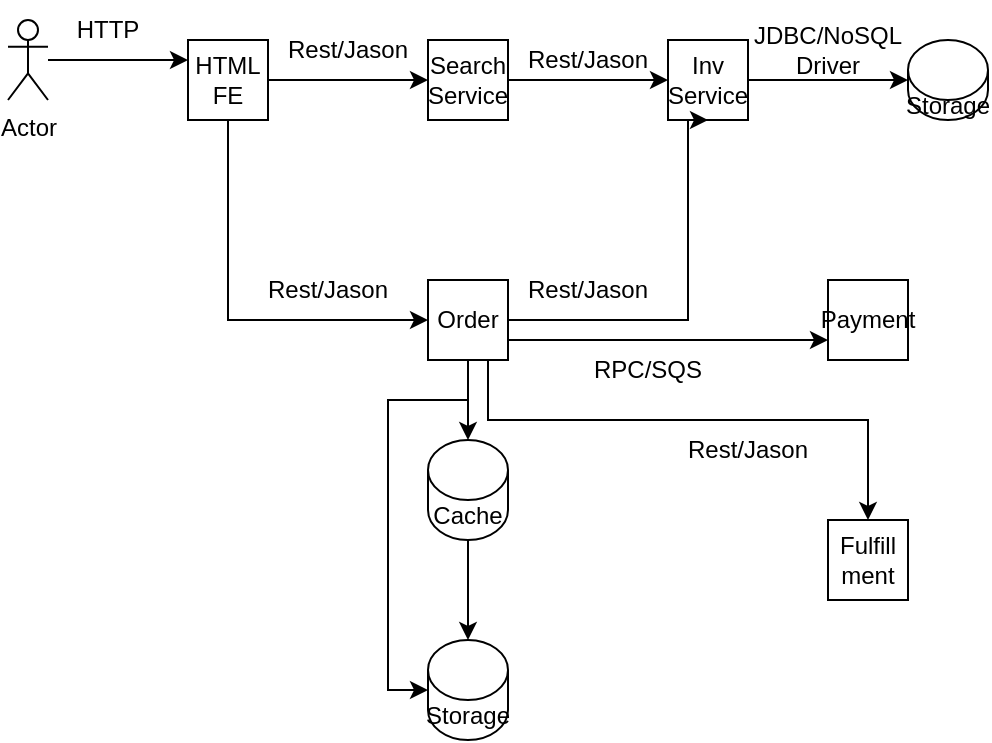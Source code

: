 <mxfile version="20.5.3" type="github">
  <diagram id="WQgHZ-P078XLw0wbIQNy" name="Page-1">
    <mxGraphModel dx="1426" dy="826" grid="1" gridSize="10" guides="1" tooltips="1" connect="1" arrows="1" fold="1" page="1" pageScale="1" pageWidth="850" pageHeight="1100" math="0" shadow="0">
      <root>
        <mxCell id="0" />
        <mxCell id="1" parent="0" />
        <mxCell id="3ldCETv7NT65RcnjsQJg-12" style="edgeStyle=orthogonalEdgeStyle;rounded=0;orthogonalLoop=1;jettySize=auto;html=1;entryX=0;entryY=0.25;entryDx=0;entryDy=0;" edge="1" parent="1" source="3ldCETv7NT65RcnjsQJg-1" target="3ldCETv7NT65RcnjsQJg-8">
          <mxGeometry relative="1" as="geometry" />
        </mxCell>
        <mxCell id="3ldCETv7NT65RcnjsQJg-1" value="Actor" style="shape=umlActor;verticalLabelPosition=bottom;verticalAlign=top;html=1;outlineConnect=0;" vertex="1" parent="1">
          <mxGeometry x="70" y="110" width="20" height="40" as="geometry" />
        </mxCell>
        <mxCell id="3ldCETv7NT65RcnjsQJg-10" style="edgeStyle=orthogonalEdgeStyle;rounded=0;orthogonalLoop=1;jettySize=auto;html=1;entryX=0;entryY=0.5;entryDx=0;entryDy=0;" edge="1" parent="1" source="3ldCETv7NT65RcnjsQJg-8" target="3ldCETv7NT65RcnjsQJg-9">
          <mxGeometry relative="1" as="geometry" />
        </mxCell>
        <mxCell id="3ldCETv7NT65RcnjsQJg-20" style="edgeStyle=orthogonalEdgeStyle;rounded=0;orthogonalLoop=1;jettySize=auto;html=1;entryX=0;entryY=0.5;entryDx=0;entryDy=0;exitX=0.5;exitY=1;exitDx=0;exitDy=0;" edge="1" parent="1" source="3ldCETv7NT65RcnjsQJg-8" target="3ldCETv7NT65RcnjsQJg-17">
          <mxGeometry relative="1" as="geometry" />
        </mxCell>
        <mxCell id="3ldCETv7NT65RcnjsQJg-8" value="HTML&lt;br&gt;FE" style="whiteSpace=wrap;html=1;aspect=fixed;" vertex="1" parent="1">
          <mxGeometry x="160" y="120" width="40" height="40" as="geometry" />
        </mxCell>
        <mxCell id="3ldCETv7NT65RcnjsQJg-15" style="edgeStyle=orthogonalEdgeStyle;rounded=0;orthogonalLoop=1;jettySize=auto;html=1;" edge="1" parent="1" source="3ldCETv7NT65RcnjsQJg-9" target="3ldCETv7NT65RcnjsQJg-14">
          <mxGeometry relative="1" as="geometry" />
        </mxCell>
        <mxCell id="3ldCETv7NT65RcnjsQJg-9" value="Search&lt;br&gt;Service" style="whiteSpace=wrap;html=1;aspect=fixed;" vertex="1" parent="1">
          <mxGeometry x="280" y="120" width="40" height="40" as="geometry" />
        </mxCell>
        <mxCell id="3ldCETv7NT65RcnjsQJg-11" value="Rest/Jason" style="text;html=1;strokeColor=none;fillColor=none;align=center;verticalAlign=middle;whiteSpace=wrap;rounded=0;" vertex="1" parent="1">
          <mxGeometry x="190" y="110" width="100" height="30" as="geometry" />
        </mxCell>
        <mxCell id="3ldCETv7NT65RcnjsQJg-13" value="HTTP" style="text;html=1;strokeColor=none;fillColor=none;align=center;verticalAlign=middle;whiteSpace=wrap;rounded=0;" vertex="1" parent="1">
          <mxGeometry x="90" y="100" width="60" height="30" as="geometry" />
        </mxCell>
        <mxCell id="3ldCETv7NT65RcnjsQJg-39" style="edgeStyle=orthogonalEdgeStyle;rounded=0;orthogonalLoop=1;jettySize=auto;html=1;entryX=0;entryY=0.5;entryDx=0;entryDy=0;entryPerimeter=0;" edge="1" parent="1" source="3ldCETv7NT65RcnjsQJg-14" target="3ldCETv7NT65RcnjsQJg-38">
          <mxGeometry relative="1" as="geometry" />
        </mxCell>
        <mxCell id="3ldCETv7NT65RcnjsQJg-14" value="Inv&lt;br&gt;Service" style="whiteSpace=wrap;html=1;aspect=fixed;" vertex="1" parent="1">
          <mxGeometry x="400" y="120" width="40" height="40" as="geometry" />
        </mxCell>
        <mxCell id="3ldCETv7NT65RcnjsQJg-16" value="Rest/Jason" style="text;html=1;strokeColor=none;fillColor=none;align=center;verticalAlign=middle;whiteSpace=wrap;rounded=0;" vertex="1" parent="1">
          <mxGeometry x="310" y="115" width="100" height="30" as="geometry" />
        </mxCell>
        <mxCell id="3ldCETv7NT65RcnjsQJg-25" style="edgeStyle=orthogonalEdgeStyle;rounded=0;orthogonalLoop=1;jettySize=auto;html=1;entryX=0.5;entryY=1;entryDx=0;entryDy=0;" edge="1" parent="1" source="3ldCETv7NT65RcnjsQJg-17" target="3ldCETv7NT65RcnjsQJg-14">
          <mxGeometry relative="1" as="geometry">
            <Array as="points">
              <mxPoint x="410" y="260" />
              <mxPoint x="410" y="160" />
            </Array>
          </mxGeometry>
        </mxCell>
        <mxCell id="3ldCETv7NT65RcnjsQJg-26" style="edgeStyle=orthogonalEdgeStyle;rounded=0;orthogonalLoop=1;jettySize=auto;html=1;entryX=0.5;entryY=0;entryDx=0;entryDy=0;entryPerimeter=0;" edge="1" parent="1" source="3ldCETv7NT65RcnjsQJg-17" target="3ldCETv7NT65RcnjsQJg-24">
          <mxGeometry relative="1" as="geometry" />
        </mxCell>
        <mxCell id="3ldCETv7NT65RcnjsQJg-29" style="edgeStyle=orthogonalEdgeStyle;rounded=0;orthogonalLoop=1;jettySize=auto;html=1;entryX=0;entryY=0.5;entryDx=0;entryDy=0;entryPerimeter=0;" edge="1" parent="1" source="3ldCETv7NT65RcnjsQJg-17" target="3ldCETv7NT65RcnjsQJg-27">
          <mxGeometry relative="1" as="geometry">
            <Array as="points">
              <mxPoint x="300" y="300" />
              <mxPoint x="260" y="300" />
              <mxPoint x="260" y="445" />
            </Array>
          </mxGeometry>
        </mxCell>
        <mxCell id="3ldCETv7NT65RcnjsQJg-33" value="" style="edgeStyle=orthogonalEdgeStyle;rounded=0;orthogonalLoop=1;jettySize=auto;html=1;" edge="1" parent="1" source="3ldCETv7NT65RcnjsQJg-17" target="3ldCETv7NT65RcnjsQJg-32">
          <mxGeometry relative="1" as="geometry">
            <Array as="points">
              <mxPoint x="440" y="270" />
              <mxPoint x="440" y="270" />
            </Array>
          </mxGeometry>
        </mxCell>
        <mxCell id="3ldCETv7NT65RcnjsQJg-37" value="" style="edgeStyle=orthogonalEdgeStyle;rounded=0;orthogonalLoop=1;jettySize=auto;html=1;exitX=0.75;exitY=1;exitDx=0;exitDy=0;" edge="1" parent="1" source="3ldCETv7NT65RcnjsQJg-17" target="3ldCETv7NT65RcnjsQJg-36">
          <mxGeometry relative="1" as="geometry">
            <Array as="points">
              <mxPoint x="310" y="310" />
              <mxPoint x="500" y="310" />
            </Array>
          </mxGeometry>
        </mxCell>
        <mxCell id="3ldCETv7NT65RcnjsQJg-17" value="Order" style="whiteSpace=wrap;html=1;aspect=fixed;" vertex="1" parent="1">
          <mxGeometry x="280" y="240" width="40" height="40" as="geometry" />
        </mxCell>
        <mxCell id="3ldCETv7NT65RcnjsQJg-21" value="Rest/Jason" style="text;html=1;strokeColor=none;fillColor=none;align=center;verticalAlign=middle;whiteSpace=wrap;rounded=0;" vertex="1" parent="1">
          <mxGeometry x="180" y="230" width="100" height="30" as="geometry" />
        </mxCell>
        <mxCell id="3ldCETv7NT65RcnjsQJg-28" value="" style="edgeStyle=orthogonalEdgeStyle;rounded=0;orthogonalLoop=1;jettySize=auto;html=1;" edge="1" parent="1" source="3ldCETv7NT65RcnjsQJg-24" target="3ldCETv7NT65RcnjsQJg-27">
          <mxGeometry relative="1" as="geometry" />
        </mxCell>
        <mxCell id="3ldCETv7NT65RcnjsQJg-24" value="Cache" style="shape=cylinder3;whiteSpace=wrap;html=1;boundedLbl=1;backgroundOutline=1;size=15;" vertex="1" parent="1">
          <mxGeometry x="280" y="320" width="40" height="50" as="geometry" />
        </mxCell>
        <mxCell id="3ldCETv7NT65RcnjsQJg-27" value="Storage" style="shape=cylinder3;whiteSpace=wrap;html=1;boundedLbl=1;backgroundOutline=1;size=15;" vertex="1" parent="1">
          <mxGeometry x="280" y="420" width="40" height="50" as="geometry" />
        </mxCell>
        <mxCell id="3ldCETv7NT65RcnjsQJg-32" value="Payment" style="whiteSpace=wrap;html=1;aspect=fixed;" vertex="1" parent="1">
          <mxGeometry x="480" y="240" width="40" height="40" as="geometry" />
        </mxCell>
        <mxCell id="3ldCETv7NT65RcnjsQJg-34" value="Rest/Jason" style="text;html=1;strokeColor=none;fillColor=none;align=center;verticalAlign=middle;whiteSpace=wrap;rounded=0;" vertex="1" parent="1">
          <mxGeometry x="310" y="230" width="100" height="30" as="geometry" />
        </mxCell>
        <mxCell id="3ldCETv7NT65RcnjsQJg-35" value="RPC/SQS" style="text;html=1;strokeColor=none;fillColor=none;align=center;verticalAlign=middle;whiteSpace=wrap;rounded=0;" vertex="1" parent="1">
          <mxGeometry x="340" y="270" width="100" height="30" as="geometry" />
        </mxCell>
        <mxCell id="3ldCETv7NT65RcnjsQJg-36" value="Fulfill&lt;br&gt;ment" style="whiteSpace=wrap;html=1;" vertex="1" parent="1">
          <mxGeometry x="480" y="360" width="40" height="40" as="geometry" />
        </mxCell>
        <mxCell id="3ldCETv7NT65RcnjsQJg-38" value="Storage" style="shape=cylinder3;whiteSpace=wrap;html=1;boundedLbl=1;backgroundOutline=1;size=15;" vertex="1" parent="1">
          <mxGeometry x="520" y="120" width="40" height="40" as="geometry" />
        </mxCell>
        <mxCell id="3ldCETv7NT65RcnjsQJg-40" value="JDBC/NoSQL&lt;br&gt;Driver" style="text;html=1;strokeColor=none;fillColor=none;align=center;verticalAlign=middle;whiteSpace=wrap;rounded=0;" vertex="1" parent="1">
          <mxGeometry x="440" y="115" width="80" height="20" as="geometry" />
        </mxCell>
        <mxCell id="3ldCETv7NT65RcnjsQJg-41" value="Rest/Jason" style="text;html=1;strokeColor=none;fillColor=none;align=center;verticalAlign=middle;whiteSpace=wrap;rounded=0;" vertex="1" parent="1">
          <mxGeometry x="390" y="310" width="100" height="30" as="geometry" />
        </mxCell>
      </root>
    </mxGraphModel>
  </diagram>
</mxfile>
